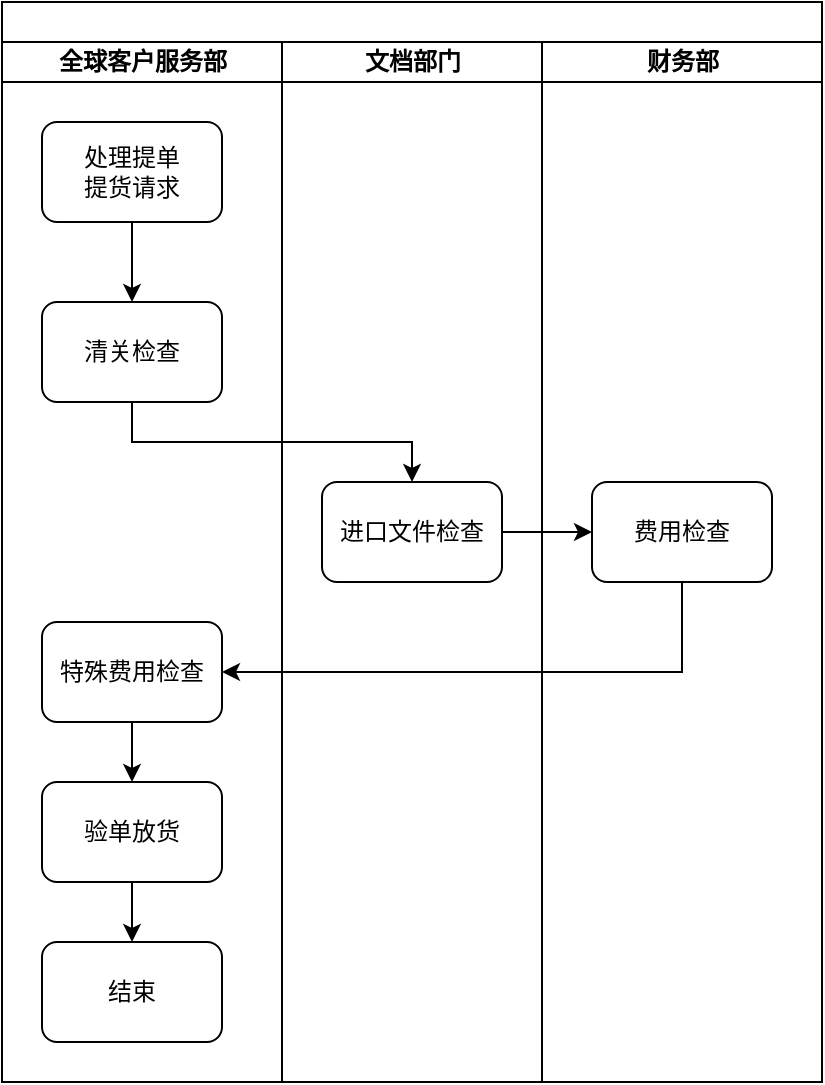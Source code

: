 <mxfile version="22.1.7" type="github">
  <diagram name="Page-1" id="74e2e168-ea6b-b213-b513-2b3c1d86103e">
    <mxGraphModel dx="1674" dy="758" grid="1" gridSize="10" guides="1" tooltips="1" connect="1" arrows="1" fold="1" page="1" pageScale="1" pageWidth="1100" pageHeight="850" background="none" math="0" shadow="0">
      <root>
        <mxCell id="0" />
        <mxCell id="1" parent="0" />
        <mxCell id="77e6c97f196da883-1" value="" style="swimlane;html=1;childLayout=stackLayout;startSize=20;rounded=0;shadow=0;labelBackgroundColor=none;strokeWidth=1;fontFamily=Verdana;fontSize=8;align=center;" parent="1" vertex="1">
          <mxGeometry x="70" y="20" width="410" height="540" as="geometry" />
        </mxCell>
        <mxCell id="77e6c97f196da883-2" value="全球客户服务部" style="swimlane;html=1;startSize=20;" parent="77e6c97f196da883-1" vertex="1">
          <mxGeometry y="20" width="140" height="520" as="geometry" />
        </mxCell>
        <mxCell id="EUZJvYX-h_vxx6ZMeLkw-1" style="edgeStyle=orthogonalEdgeStyle;rounded=0;orthogonalLoop=1;jettySize=auto;html=1;exitX=0.5;exitY=1;exitDx=0;exitDy=0;entryX=0.5;entryY=0;entryDx=0;entryDy=0;" edge="1" parent="77e6c97f196da883-2" source="ZSuGLA9R8co5YekJJskA-5" target="ZSuGLA9R8co5YekJJskA-59">
          <mxGeometry relative="1" as="geometry" />
        </mxCell>
        <mxCell id="ZSuGLA9R8co5YekJJskA-5" value="处理提单&lt;br&gt;提货请求" style="rounded=1;whiteSpace=wrap;html=1;" parent="77e6c97f196da883-2" vertex="1">
          <mxGeometry x="20" y="40" width="90" height="50" as="geometry" />
        </mxCell>
        <mxCell id="ZSuGLA9R8co5YekJJskA-59" value="清关检查" style="rounded=1;whiteSpace=wrap;html=1;" parent="77e6c97f196da883-2" vertex="1">
          <mxGeometry x="20" y="130" width="90" height="50" as="geometry" />
        </mxCell>
        <mxCell id="ZSuGLA9R8co5YekJJskA-72" style="edgeStyle=orthogonalEdgeStyle;rounded=0;orthogonalLoop=1;jettySize=auto;html=1;exitX=0.5;exitY=1;exitDx=0;exitDy=0;entryX=0.5;entryY=0;entryDx=0;entryDy=0;" parent="77e6c97f196da883-2" source="ZSuGLA9R8co5YekJJskA-69" target="ZSuGLA9R8co5YekJJskA-71" edge="1">
          <mxGeometry relative="1" as="geometry" />
        </mxCell>
        <mxCell id="ZSuGLA9R8co5YekJJskA-69" value="特殊费用检查" style="rounded=1;whiteSpace=wrap;html=1;" parent="77e6c97f196da883-2" vertex="1">
          <mxGeometry x="20" y="290" width="90" height="50" as="geometry" />
        </mxCell>
        <mxCell id="ZSuGLA9R8co5YekJJskA-74" style="edgeStyle=orthogonalEdgeStyle;rounded=0;orthogonalLoop=1;jettySize=auto;html=1;exitX=0.5;exitY=1;exitDx=0;exitDy=0;entryX=0.5;entryY=0;entryDx=0;entryDy=0;" parent="77e6c97f196da883-2" source="ZSuGLA9R8co5YekJJskA-71" target="ZSuGLA9R8co5YekJJskA-73" edge="1">
          <mxGeometry relative="1" as="geometry" />
        </mxCell>
        <mxCell id="ZSuGLA9R8co5YekJJskA-71" value="验单放货" style="rounded=1;whiteSpace=wrap;html=1;" parent="77e6c97f196da883-2" vertex="1">
          <mxGeometry x="20" y="370" width="90" height="50" as="geometry" />
        </mxCell>
        <mxCell id="ZSuGLA9R8co5YekJJskA-73" value="结束" style="rounded=1;whiteSpace=wrap;html=1;" parent="77e6c97f196da883-2" vertex="1">
          <mxGeometry x="20" y="450" width="90" height="50" as="geometry" />
        </mxCell>
        <mxCell id="77e6c97f196da883-4" value="文档部门" style="swimlane;html=1;startSize=20;" parent="77e6c97f196da883-1" vertex="1">
          <mxGeometry x="140" y="20" width="130" height="520" as="geometry" />
        </mxCell>
        <mxCell id="ZSuGLA9R8co5YekJJskA-62" value="进口文件检查" style="rounded=1;whiteSpace=wrap;html=1;" parent="77e6c97f196da883-4" vertex="1">
          <mxGeometry x="20" y="220" width="90" height="50" as="geometry" />
        </mxCell>
        <mxCell id="77e6c97f196da883-5" value="财务部" style="swimlane;html=1;startSize=20;" parent="77e6c97f196da883-1" vertex="1">
          <mxGeometry x="270" y="20" width="140" height="520" as="geometry" />
        </mxCell>
        <mxCell id="ZSuGLA9R8co5YekJJskA-64" value="费用检查" style="rounded=1;whiteSpace=wrap;html=1;" parent="77e6c97f196da883-5" vertex="1">
          <mxGeometry x="25" y="220" width="90" height="50" as="geometry" />
        </mxCell>
        <mxCell id="ZSuGLA9R8co5YekJJskA-63" style="edgeStyle=orthogonalEdgeStyle;rounded=0;orthogonalLoop=1;jettySize=auto;html=1;exitX=0.5;exitY=1;exitDx=0;exitDy=0;" parent="77e6c97f196da883-1" source="ZSuGLA9R8co5YekJJskA-59" target="ZSuGLA9R8co5YekJJskA-62" edge="1">
          <mxGeometry relative="1" as="geometry" />
        </mxCell>
        <mxCell id="ZSuGLA9R8co5YekJJskA-70" style="edgeStyle=orthogonalEdgeStyle;rounded=0;orthogonalLoop=1;jettySize=auto;html=1;exitX=0.5;exitY=1;exitDx=0;exitDy=0;entryX=1;entryY=0.5;entryDx=0;entryDy=0;" parent="77e6c97f196da883-1" source="ZSuGLA9R8co5YekJJskA-64" target="ZSuGLA9R8co5YekJJskA-69" edge="1">
          <mxGeometry relative="1" as="geometry" />
        </mxCell>
        <mxCell id="EUZJvYX-h_vxx6ZMeLkw-2" style="edgeStyle=orthogonalEdgeStyle;rounded=0;orthogonalLoop=1;jettySize=auto;html=1;exitX=1;exitY=0.5;exitDx=0;exitDy=0;entryX=0;entryY=0.5;entryDx=0;entryDy=0;" edge="1" parent="77e6c97f196da883-1" source="ZSuGLA9R8co5YekJJskA-62" target="ZSuGLA9R8co5YekJJskA-64">
          <mxGeometry relative="1" as="geometry" />
        </mxCell>
      </root>
    </mxGraphModel>
  </diagram>
</mxfile>
